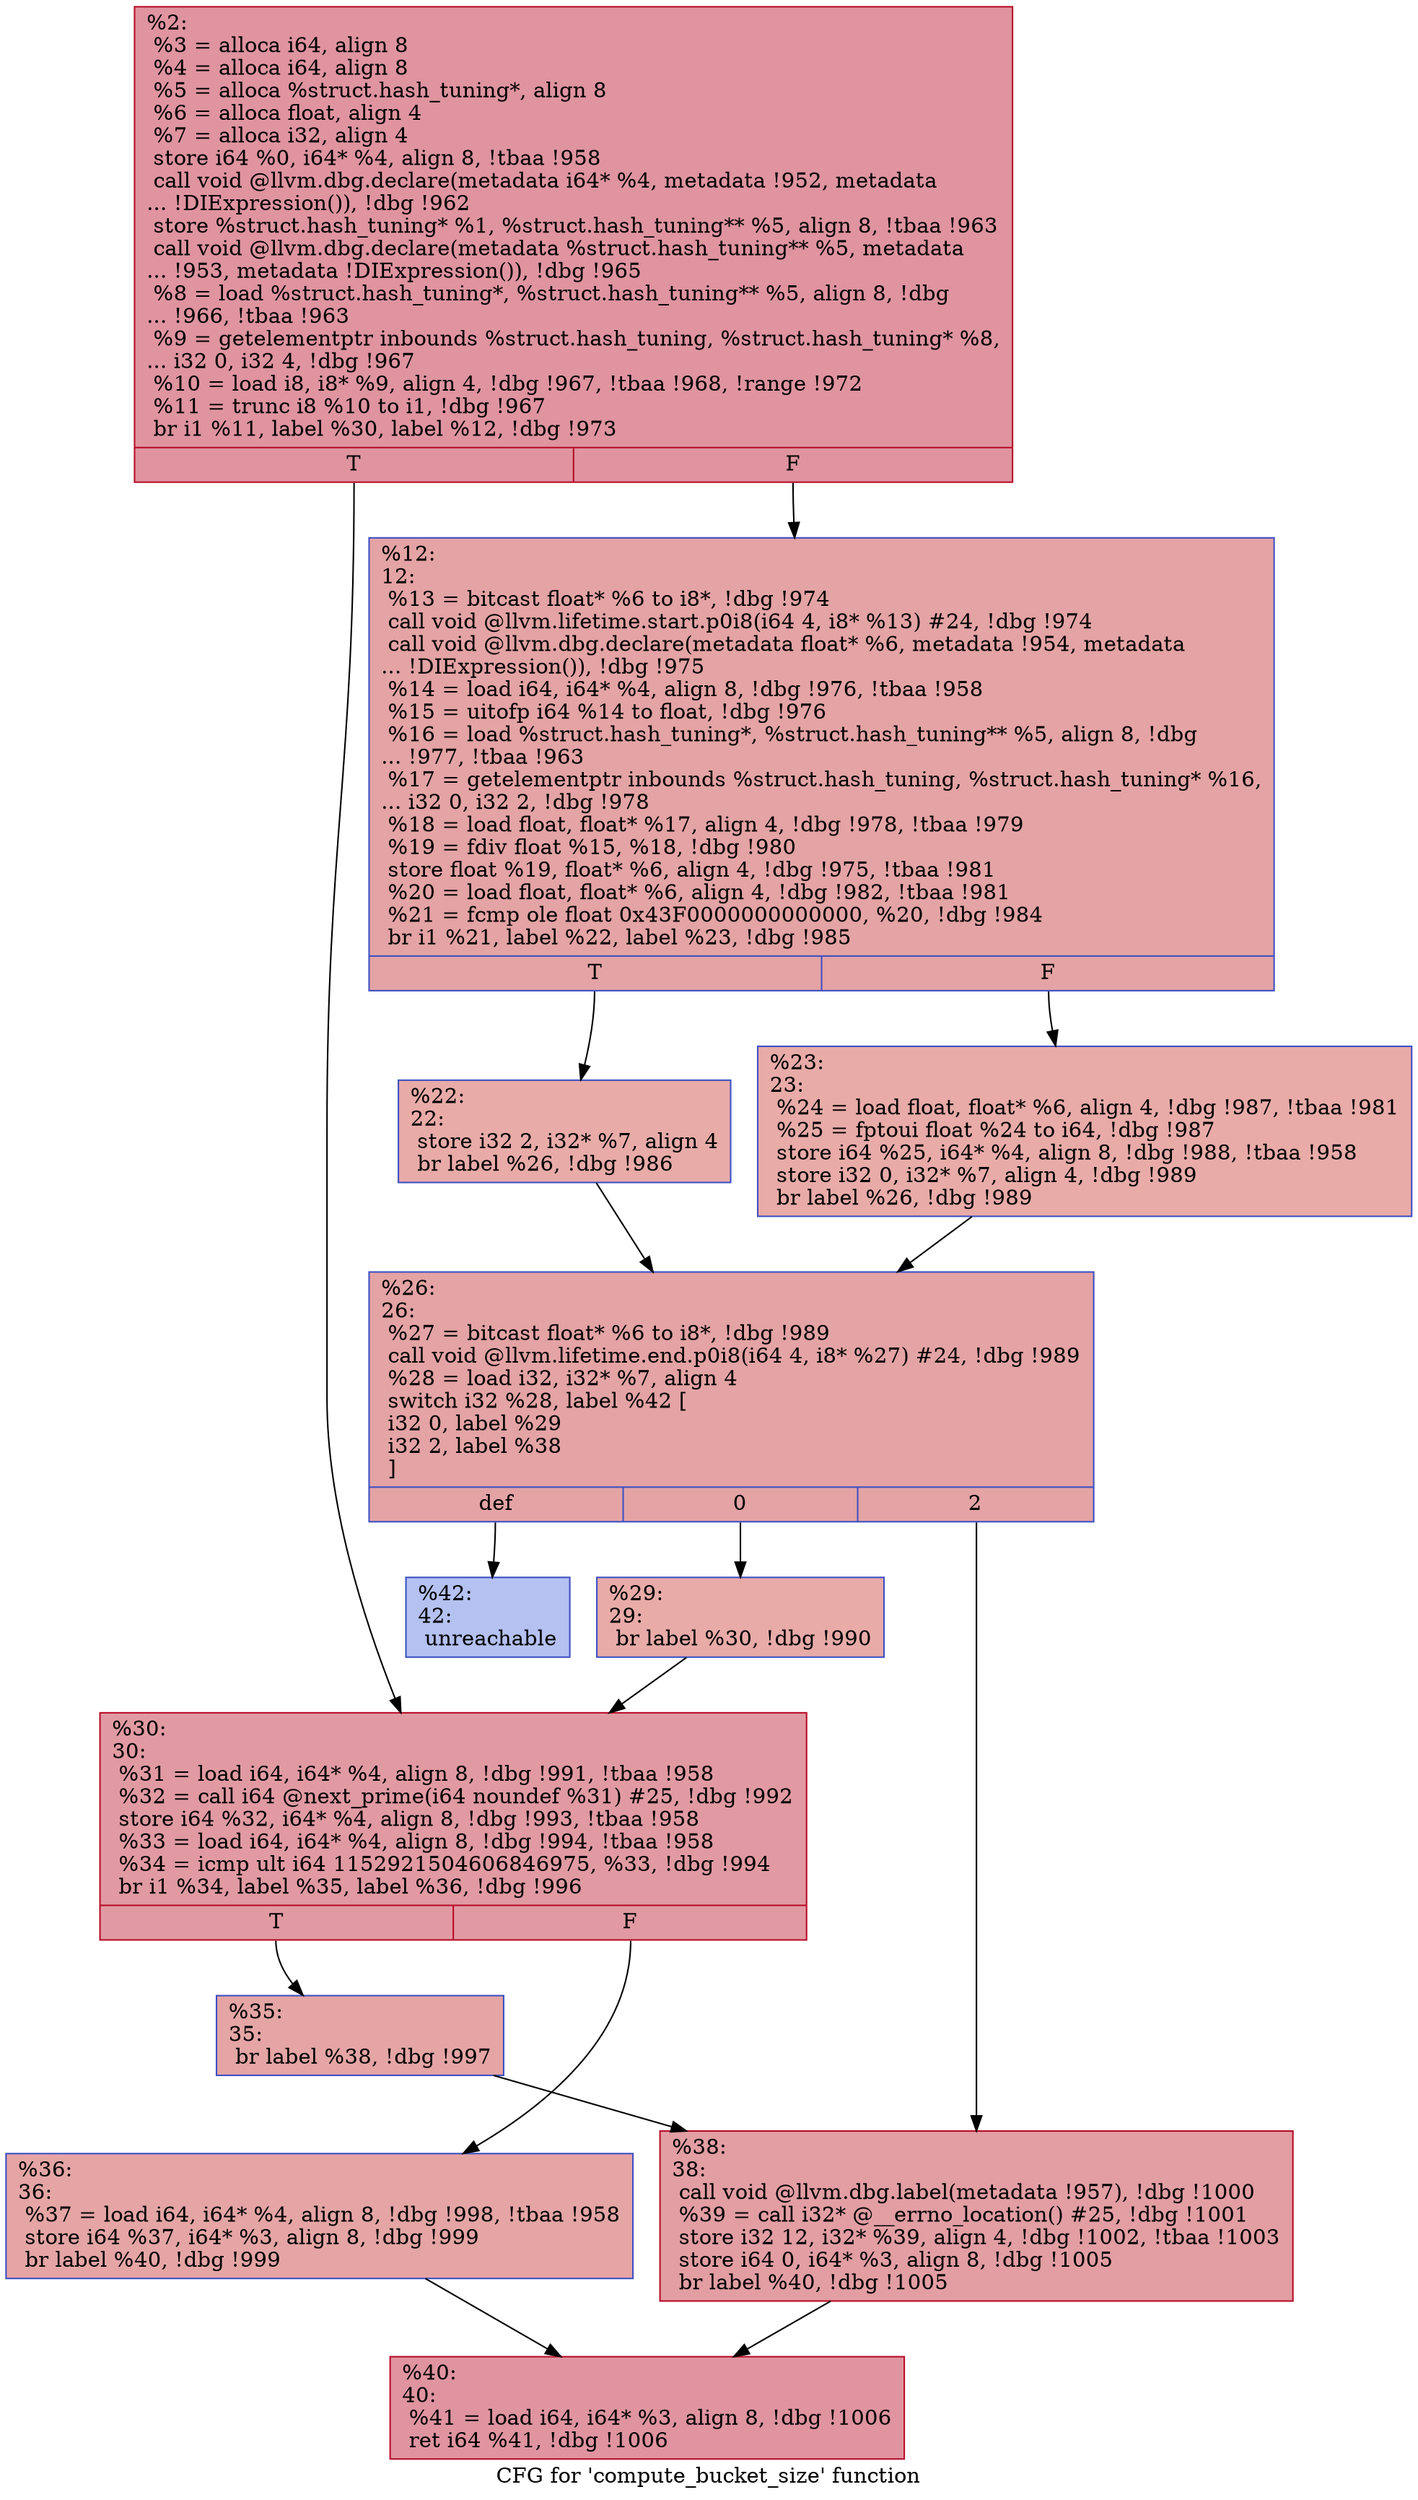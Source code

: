 digraph "CFG for 'compute_bucket_size' function" {
	label="CFG for 'compute_bucket_size' function";

	Node0x11bcca0 [shape=record,color="#b70d28ff", style=filled, fillcolor="#b70d2870",label="{%2:\l  %3 = alloca i64, align 8\l  %4 = alloca i64, align 8\l  %5 = alloca %struct.hash_tuning*, align 8\l  %6 = alloca float, align 4\l  %7 = alloca i32, align 4\l  store i64 %0, i64* %4, align 8, !tbaa !958\l  call void @llvm.dbg.declare(metadata i64* %4, metadata !952, metadata\l... !DIExpression()), !dbg !962\l  store %struct.hash_tuning* %1, %struct.hash_tuning** %5, align 8, !tbaa !963\l  call void @llvm.dbg.declare(metadata %struct.hash_tuning** %5, metadata\l... !953, metadata !DIExpression()), !dbg !965\l  %8 = load %struct.hash_tuning*, %struct.hash_tuning** %5, align 8, !dbg\l... !966, !tbaa !963\l  %9 = getelementptr inbounds %struct.hash_tuning, %struct.hash_tuning* %8,\l... i32 0, i32 4, !dbg !967\l  %10 = load i8, i8* %9, align 4, !dbg !967, !tbaa !968, !range !972\l  %11 = trunc i8 %10 to i1, !dbg !967\l  br i1 %11, label %30, label %12, !dbg !973\l|{<s0>T|<s1>F}}"];
	Node0x11bcca0:s0 -> Node0x11c1140;
	Node0x11bcca0:s1 -> Node0x11c0fb0;
	Node0x11c0fb0 [shape=record,color="#3d50c3ff", style=filled, fillcolor="#c32e3170",label="{%12:\l12:                                               \l  %13 = bitcast float* %6 to i8*, !dbg !974\l  call void @llvm.lifetime.start.p0i8(i64 4, i8* %13) #24, !dbg !974\l  call void @llvm.dbg.declare(metadata float* %6, metadata !954, metadata\l... !DIExpression()), !dbg !975\l  %14 = load i64, i64* %4, align 8, !dbg !976, !tbaa !958\l  %15 = uitofp i64 %14 to float, !dbg !976\l  %16 = load %struct.hash_tuning*, %struct.hash_tuning** %5, align 8, !dbg\l... !977, !tbaa !963\l  %17 = getelementptr inbounds %struct.hash_tuning, %struct.hash_tuning* %16,\l... i32 0, i32 2, !dbg !978\l  %18 = load float, float* %17, align 4, !dbg !978, !tbaa !979\l  %19 = fdiv float %15, %18, !dbg !980\l  store float %19, float* %6, align 4, !dbg !975, !tbaa !981\l  %20 = load float, float* %6, align 4, !dbg !982, !tbaa !981\l  %21 = fcmp ole float 0x43F0000000000000, %20, !dbg !984\l  br i1 %21, label %22, label %23, !dbg !985\l|{<s0>T|<s1>F}}"];
	Node0x11c0fb0:s0 -> Node0x11c1000;
	Node0x11c0fb0:s1 -> Node0x11c1050;
	Node0x11c1000 [shape=record,color="#3d50c3ff", style=filled, fillcolor="#cc403a70",label="{%22:\l22:                                               \l  store i32 2, i32* %7, align 4\l  br label %26, !dbg !986\l}"];
	Node0x11c1000 -> Node0x11c10a0;
	Node0x11c1050 [shape=record,color="#3d50c3ff", style=filled, fillcolor="#cc403a70",label="{%23:\l23:                                               \l  %24 = load float, float* %6, align 4, !dbg !987, !tbaa !981\l  %25 = fptoui float %24 to i64, !dbg !987\l  store i64 %25, i64* %4, align 8, !dbg !988, !tbaa !958\l  store i32 0, i32* %7, align 4, !dbg !989\l  br label %26, !dbg !989\l}"];
	Node0x11c1050 -> Node0x11c10a0;
	Node0x11c10a0 [shape=record,color="#3d50c3ff", style=filled, fillcolor="#c32e3170",label="{%26:\l26:                                               \l  %27 = bitcast float* %6 to i8*, !dbg !989\l  call void @llvm.lifetime.end.p0i8(i64 4, i8* %27) #24, !dbg !989\l  %28 = load i32, i32* %7, align 4\l  switch i32 %28, label %42 [\l    i32 0, label %29\l    i32 2, label %38\l  ]\l|{<s0>def|<s1>0|<s2>2}}"];
	Node0x11c10a0:s0 -> Node0x11c12d0;
	Node0x11c10a0:s1 -> Node0x11c10f0;
	Node0x11c10a0:s2 -> Node0x11c1230;
	Node0x11c10f0 [shape=record,color="#3d50c3ff", style=filled, fillcolor="#cc403a70",label="{%29:\l29:                                               \l  br label %30, !dbg !990\l}"];
	Node0x11c10f0 -> Node0x11c1140;
	Node0x11c1140 [shape=record,color="#b70d28ff", style=filled, fillcolor="#bb1b2c70",label="{%30:\l30:                                               \l  %31 = load i64, i64* %4, align 8, !dbg !991, !tbaa !958\l  %32 = call i64 @next_prime(i64 noundef %31) #25, !dbg !992\l  store i64 %32, i64* %4, align 8, !dbg !993, !tbaa !958\l  %33 = load i64, i64* %4, align 8, !dbg !994, !tbaa !958\l  %34 = icmp ult i64 1152921504606846975, %33, !dbg !994\l  br i1 %34, label %35, label %36, !dbg !996\l|{<s0>T|<s1>F}}"];
	Node0x11c1140:s0 -> Node0x11c1190;
	Node0x11c1140:s1 -> Node0x11c11e0;
	Node0x11c1190 [shape=record,color="#3d50c3ff", style=filled, fillcolor="#c5333470",label="{%35:\l35:                                               \l  br label %38, !dbg !997\l}"];
	Node0x11c1190 -> Node0x11c1230;
	Node0x11c11e0 [shape=record,color="#3d50c3ff", style=filled, fillcolor="#c5333470",label="{%36:\l36:                                               \l  %37 = load i64, i64* %4, align 8, !dbg !998, !tbaa !958\l  store i64 %37, i64* %3, align 8, !dbg !999\l  br label %40, !dbg !999\l}"];
	Node0x11c11e0 -> Node0x11c1280;
	Node0x11c1230 [shape=record,color="#b70d28ff", style=filled, fillcolor="#be242e70",label="{%38:\l38:                                               \l  call void @llvm.dbg.label(metadata !957), !dbg !1000\l  %39 = call i32* @__errno_location() #25, !dbg !1001\l  store i32 12, i32* %39, align 4, !dbg !1002, !tbaa !1003\l  store i64 0, i64* %3, align 8, !dbg !1005\l  br label %40, !dbg !1005\l}"];
	Node0x11c1230 -> Node0x11c1280;
	Node0x11c1280 [shape=record,color="#b70d28ff", style=filled, fillcolor="#b70d2870",label="{%40:\l40:                                               \l  %41 = load i64, i64* %3, align 8, !dbg !1006\l  ret i64 %41, !dbg !1006\l}"];
	Node0x11c12d0 [shape=record,color="#3d50c3ff", style=filled, fillcolor="#5572df70",label="{%42:\l42:                                               \l  unreachable\l}"];
}

